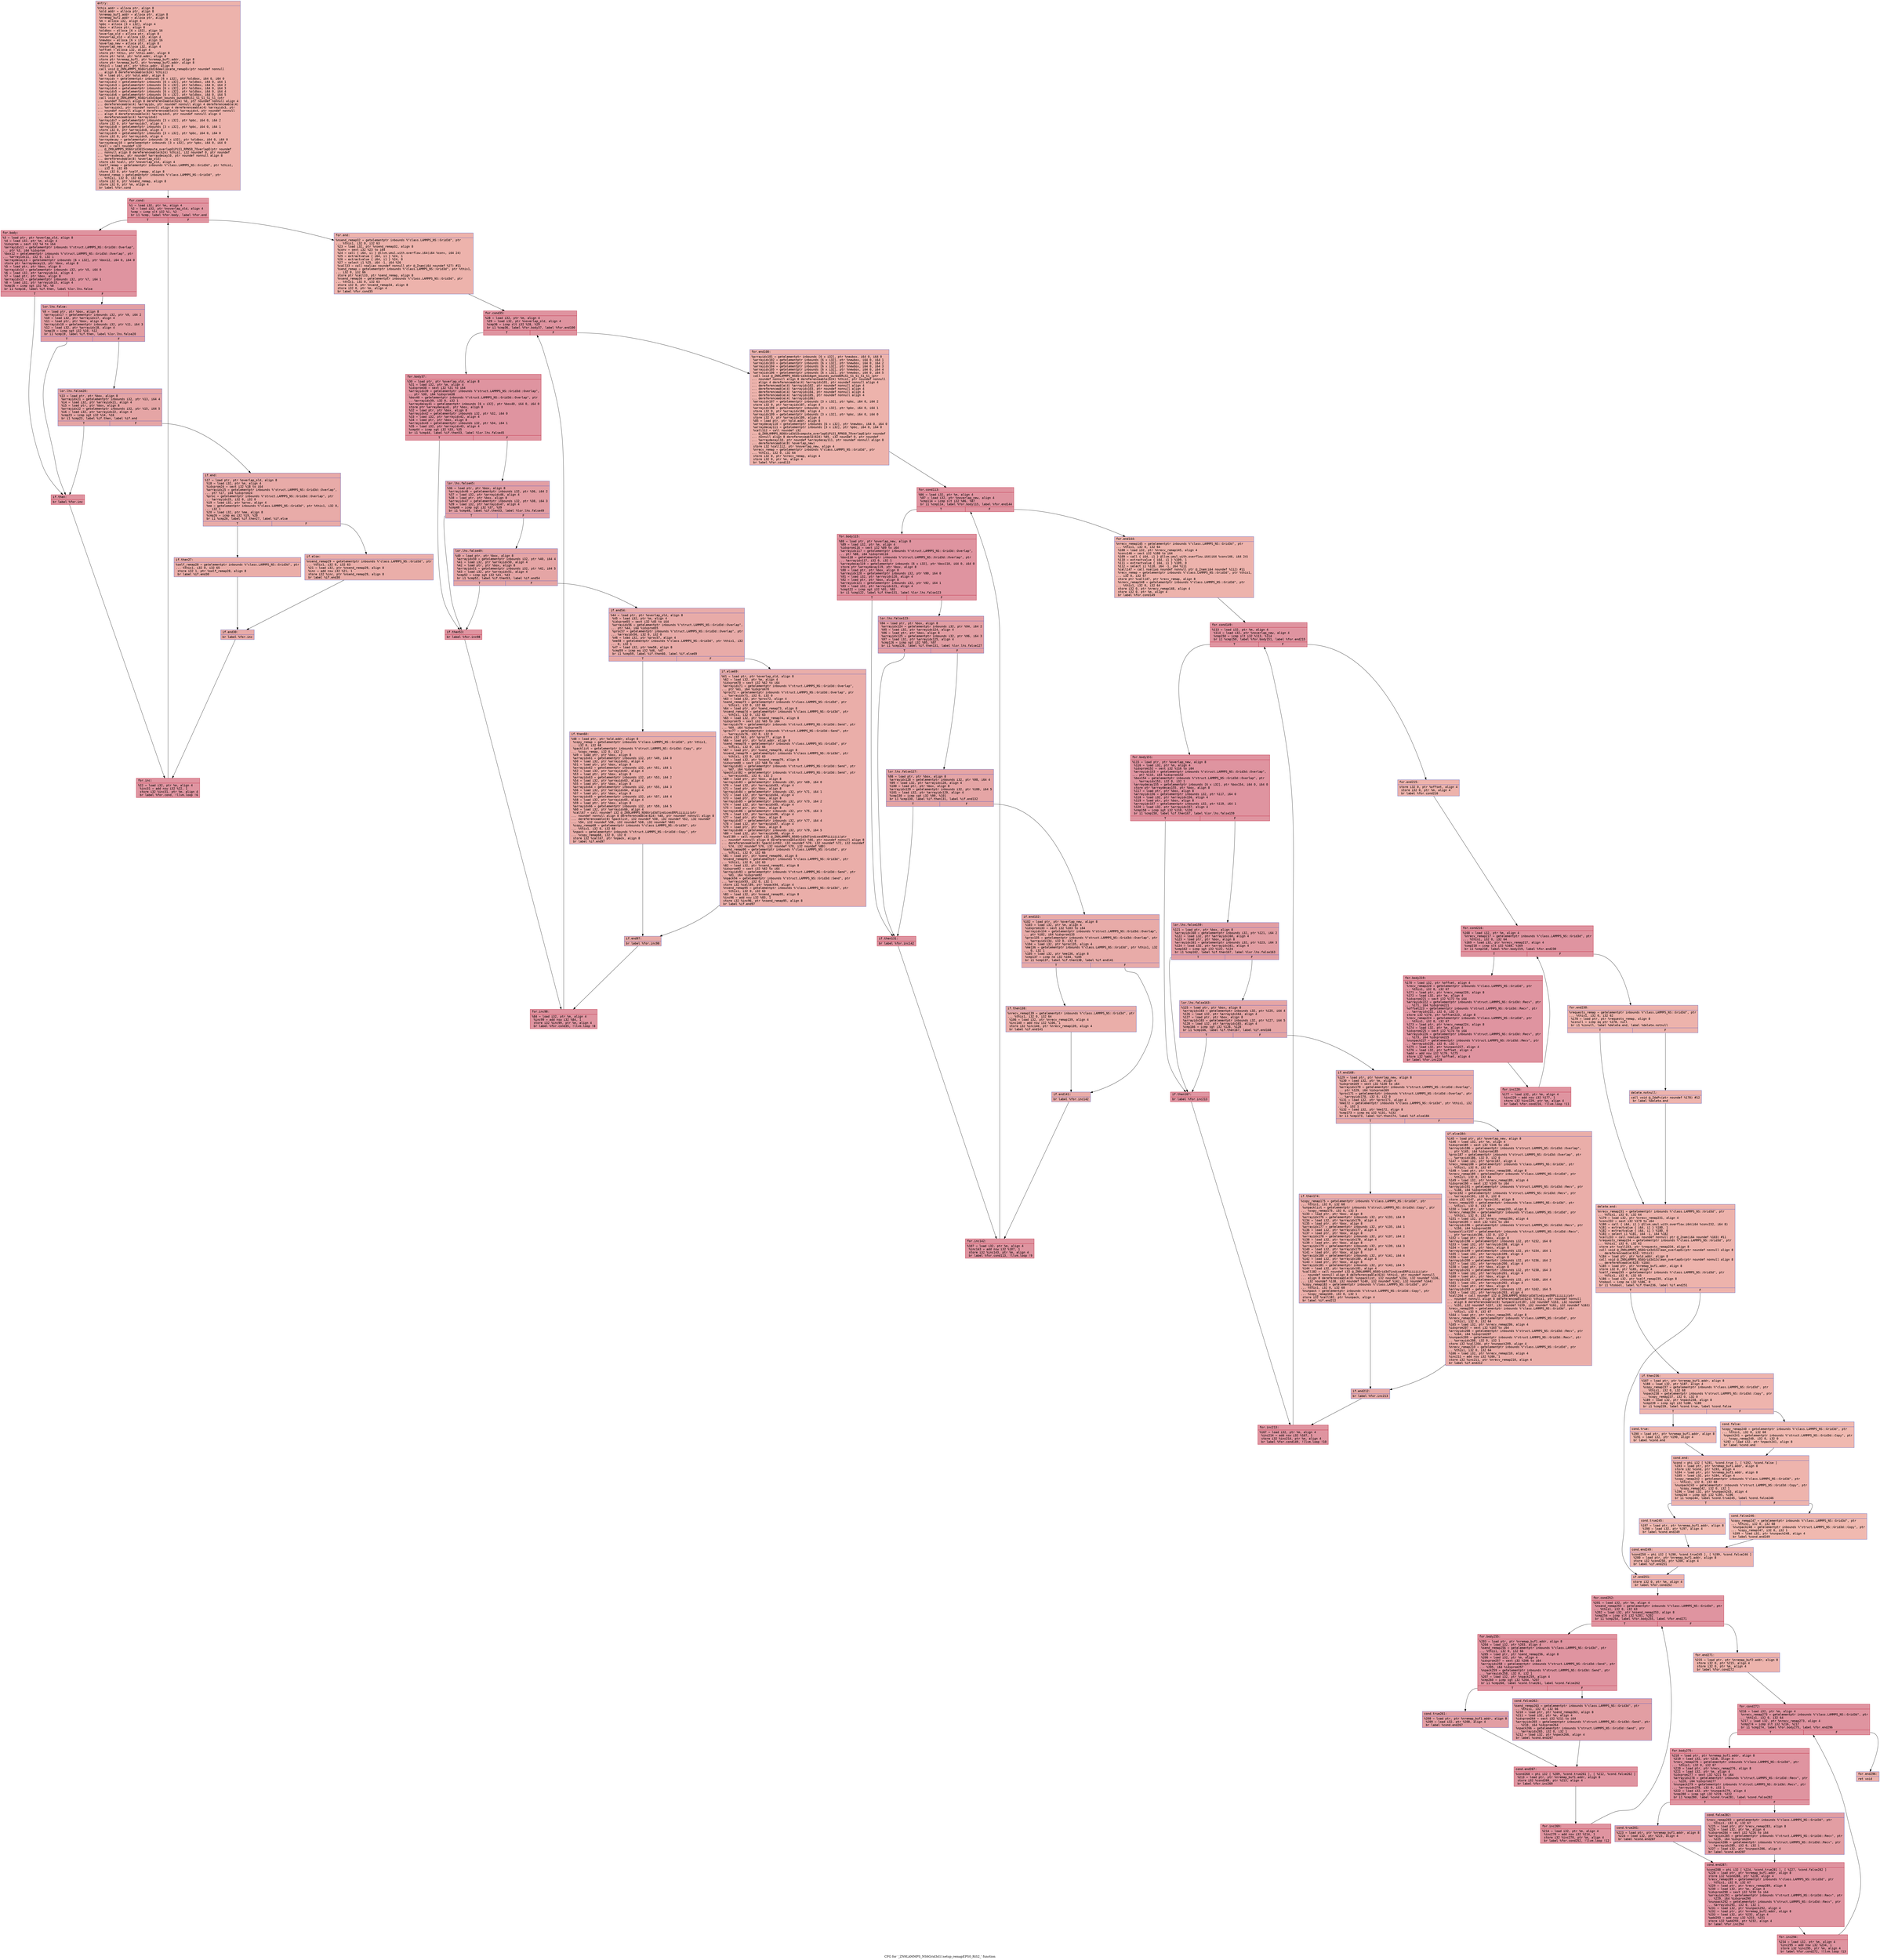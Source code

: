 digraph "CFG for '_ZN9LAMMPS_NS6Grid3d11setup_remapEPS0_RiS2_' function" {
	label="CFG for '_ZN9LAMMPS_NS6Grid3d11setup_remapEPS0_RiS2_' function";

	Node0x55fcd61113d0 [shape=record,color="#3d50c3ff", style=filled, fillcolor="#d6524470" fontname="Courier",label="{entry:\l|  %this.addr = alloca ptr, align 8\l  %old.addr = alloca ptr, align 8\l  %nremap_buf1.addr = alloca ptr, align 8\l  %nremap_buf2.addr = alloca ptr, align 8\l  %m = alloca i32, align 4\l  %pbc = alloca [3 x i32], align 4\l  %box = alloca ptr, align 8\l  %oldbox = alloca [6 x i32], align 16\l  %overlap_old = alloca ptr, align 8\l  %noverlap_old = alloca i32, align 4\l  %newbox = alloca [6 x i32], align 16\l  %overlap_new = alloca ptr, align 8\l  %noverlap_new = alloca i32, align 4\l  %offset = alloca i32, align 4\l  store ptr %this, ptr %this.addr, align 8\l  store ptr %old, ptr %old.addr, align 8\l  store ptr %nremap_buf1, ptr %nremap_buf1.addr, align 8\l  store ptr %nremap_buf2, ptr %nremap_buf2.addr, align 8\l  %this1 = load ptr, ptr %this.addr, align 8\l  call void @_ZN9LAMMPS_NS6Grid3d16deallocate_remapEv(ptr noundef nonnull\l... align 8 dereferenceable(624) %this1)\l  %0 = load ptr, ptr %old.addr, align 8\l  %arrayidx = getelementptr inbounds [6 x i32], ptr %oldbox, i64 0, i64 0\l  %arrayidx2 = getelementptr inbounds [6 x i32], ptr %oldbox, i64 0, i64 1\l  %arrayidx3 = getelementptr inbounds [6 x i32], ptr %oldbox, i64 0, i64 2\l  %arrayidx4 = getelementptr inbounds [6 x i32], ptr %oldbox, i64 0, i64 3\l  %arrayidx5 = getelementptr inbounds [6 x i32], ptr %oldbox, i64 0, i64 4\l  %arrayidx6 = getelementptr inbounds [6 x i32], ptr %oldbox, i64 0, i64 5\l  call void @_ZN9LAMMPS_NS6Grid3d16get_bounds_ownedERiS1_S1_S1_S1_S1_(ptr\l... noundef nonnull align 8 dereferenceable(624) %0, ptr noundef nonnull align 4\l... dereferenceable(4) %arrayidx, ptr noundef nonnull align 4 dereferenceable(4)\l... %arrayidx2, ptr noundef nonnull align 4 dereferenceable(4) %arrayidx3, ptr\l... noundef nonnull align 4 dereferenceable(4) %arrayidx4, ptr noundef nonnull\l... align 4 dereferenceable(4) %arrayidx5, ptr noundef nonnull align 4\l... dereferenceable(4) %arrayidx6)\l  %arrayidx7 = getelementptr inbounds [3 x i32], ptr %pbc, i64 0, i64 2\l  store i32 0, ptr %arrayidx7, align 4\l  %arrayidx8 = getelementptr inbounds [3 x i32], ptr %pbc, i64 0, i64 1\l  store i32 0, ptr %arrayidx8, align 4\l  %arrayidx9 = getelementptr inbounds [3 x i32], ptr %pbc, i64 0, i64 0\l  store i32 0, ptr %arrayidx9, align 4\l  %arraydecay = getelementptr inbounds [6 x i32], ptr %oldbox, i64 0, i64 0\l  %arraydecay10 = getelementptr inbounds [3 x i32], ptr %pbc, i64 0, i64 0\l  %call = call noundef i32\l... @_ZN9LAMMPS_NS6Grid3d15compute_overlapEiPiS1_RPNS0_7OverlapE(ptr noundef\l... nonnull align 8 dereferenceable(624) %this1, i32 noundef 0, ptr noundef\l... %arraydecay, ptr noundef %arraydecay10, ptr noundef nonnull align 8\l... dereferenceable(8) %overlap_old)\l  store i32 %call, ptr %noverlap_old, align 4\l  %self_remap = getelementptr inbounds %\"class.LAMMPS_NS::Grid3d\", ptr %this1,\l... i32 0, i32 65\l  store i32 0, ptr %self_remap, align 8\l  %nsend_remap = getelementptr inbounds %\"class.LAMMPS_NS::Grid3d\", ptr\l... %this1, i32 0, i32 63\l  store i32 0, ptr %nsend_remap, align 8\l  store i32 0, ptr %m, align 4\l  br label %for.cond\l}"];
	Node0x55fcd61113d0 -> Node0x55fcd6116800[tooltip="entry -> for.cond\nProbability 100.00%" ];
	Node0x55fcd6116800 [shape=record,color="#b70d28ff", style=filled, fillcolor="#b70d2870" fontname="Courier",label="{for.cond:\l|  %1 = load i32, ptr %m, align 4\l  %2 = load i32, ptr %noverlap_old, align 4\l  %cmp = icmp slt i32 %1, %2\l  br i1 %cmp, label %for.body, label %for.end\l|{<s0>T|<s1>F}}"];
	Node0x55fcd6116800:s0 -> Node0x55fcd61188d0[tooltip="for.cond -> for.body\nProbability 96.88%" ];
	Node0x55fcd6116800:s1 -> Node0x55fcd6118920[tooltip="for.cond -> for.end\nProbability 3.12%" ];
	Node0x55fcd61188d0 [shape=record,color="#b70d28ff", style=filled, fillcolor="#b70d2870" fontname="Courier",label="{for.body:\l|  %3 = load ptr, ptr %overlap_old, align 8\l  %4 = load i32, ptr %m, align 4\l  %idxprom = sext i32 %4 to i64\l  %arrayidx11 = getelementptr inbounds %\"struct.LAMMPS_NS::Grid3d::Overlap\",\l... ptr %3, i64 %idxprom\l  %box12 = getelementptr inbounds %\"struct.LAMMPS_NS::Grid3d::Overlap\", ptr\l... %arrayidx11, i32 0, i32 1\l  %arraydecay13 = getelementptr inbounds [6 x i32], ptr %box12, i64 0, i64 0\l  store ptr %arraydecay13, ptr %box, align 8\l  %5 = load ptr, ptr %box, align 8\l  %arrayidx14 = getelementptr inbounds i32, ptr %5, i64 0\l  %6 = load i32, ptr %arrayidx14, align 4\l  %7 = load ptr, ptr %box, align 8\l  %arrayidx15 = getelementptr inbounds i32, ptr %7, i64 1\l  %8 = load i32, ptr %arrayidx15, align 4\l  %cmp16 = icmp sgt i32 %6, %8\l  br i1 %cmp16, label %if.then, label %lor.lhs.false\l|{<s0>T|<s1>F}}"];
	Node0x55fcd61188d0:s0 -> Node0x55fcd6119360[tooltip="for.body -> if.then\nProbability 50.00%" ];
	Node0x55fcd61188d0:s1 -> Node0x55fcd61193d0[tooltip="for.body -> lor.lhs.false\nProbability 50.00%" ];
	Node0x55fcd61193d0 [shape=record,color="#3d50c3ff", style=filled, fillcolor="#be242e70" fontname="Courier",label="{lor.lhs.false:\l|  %9 = load ptr, ptr %box, align 8\l  %arrayidx17 = getelementptr inbounds i32, ptr %9, i64 2\l  %10 = load i32, ptr %arrayidx17, align 4\l  %11 = load ptr, ptr %box, align 8\l  %arrayidx18 = getelementptr inbounds i32, ptr %11, i64 3\l  %12 = load i32, ptr %arrayidx18, align 4\l  %cmp19 = icmp sgt i32 %10, %12\l  br i1 %cmp19, label %if.then, label %lor.lhs.false20\l|{<s0>T|<s1>F}}"];
	Node0x55fcd61193d0:s0 -> Node0x55fcd6119360[tooltip="lor.lhs.false -> if.then\nProbability 50.00%" ];
	Node0x55fcd61193d0:s1 -> Node0x55fcd61176a0[tooltip="lor.lhs.false -> lor.lhs.false20\nProbability 50.00%" ];
	Node0x55fcd61176a0 [shape=record,color="#3d50c3ff", style=filled, fillcolor="#c5333470" fontname="Courier",label="{lor.lhs.false20:\l|  %13 = load ptr, ptr %box, align 8\l  %arrayidx21 = getelementptr inbounds i32, ptr %13, i64 4\l  %14 = load i32, ptr %arrayidx21, align 4\l  %15 = load ptr, ptr %box, align 8\l  %arrayidx22 = getelementptr inbounds i32, ptr %15, i64 5\l  %16 = load i32, ptr %arrayidx22, align 4\l  %cmp23 = icmp sgt i32 %14, %16\l  br i1 %cmp23, label %if.then, label %if.end\l|{<s0>T|<s1>F}}"];
	Node0x55fcd61176a0:s0 -> Node0x55fcd6119360[tooltip="lor.lhs.false20 -> if.then\nProbability 50.00%" ];
	Node0x55fcd61176a0:s1 -> Node0x55fcd611a1e0[tooltip="lor.lhs.false20 -> if.end\nProbability 50.00%" ];
	Node0x55fcd6119360 [shape=record,color="#b70d28ff", style=filled, fillcolor="#b70d2870" fontname="Courier",label="{if.then:\l|  br label %for.inc\l}"];
	Node0x55fcd6119360 -> Node0x55fcd611a300[tooltip="if.then -> for.inc\nProbability 100.00%" ];
	Node0x55fcd611a1e0 [shape=record,color="#3d50c3ff", style=filled, fillcolor="#cc403a70" fontname="Courier",label="{if.end:\l|  %17 = load ptr, ptr %overlap_old, align 8\l  %18 = load i32, ptr %m, align 4\l  %idxprom24 = sext i32 %18 to i64\l  %arrayidx25 = getelementptr inbounds %\"struct.LAMMPS_NS::Grid3d::Overlap\",\l... ptr %17, i64 %idxprom24\l  %proc = getelementptr inbounds %\"struct.LAMMPS_NS::Grid3d::Overlap\", ptr\l... %arrayidx25, i32 0, i32 0\l  %19 = load i32, ptr %proc, align 4\l  %me = getelementptr inbounds %\"class.LAMMPS_NS::Grid3d\", ptr %this1, i32 0,\l... i32 1\l  %20 = load i32, ptr %me, align 8\l  %cmp26 = icmp eq i32 %19, %20\l  br i1 %cmp26, label %if.then27, label %if.else\l|{<s0>T|<s1>F}}"];
	Node0x55fcd611a1e0:s0 -> Node0x55fcd611a9c0[tooltip="if.end -> if.then27\nProbability 50.00%" ];
	Node0x55fcd611a1e0:s1 -> Node0x55fcd611aa40[tooltip="if.end -> if.else\nProbability 50.00%" ];
	Node0x55fcd611a9c0 [shape=record,color="#3d50c3ff", style=filled, fillcolor="#d0473d70" fontname="Courier",label="{if.then27:\l|  %self_remap28 = getelementptr inbounds %\"class.LAMMPS_NS::Grid3d\", ptr\l... %this1, i32 0, i32 65\l  store i32 1, ptr %self_remap28, align 8\l  br label %if.end30\l}"];
	Node0x55fcd611a9c0 -> Node0x55fcd611acf0[tooltip="if.then27 -> if.end30\nProbability 100.00%" ];
	Node0x55fcd611aa40 [shape=record,color="#3d50c3ff", style=filled, fillcolor="#d0473d70" fontname="Courier",label="{if.else:\l|  %nsend_remap29 = getelementptr inbounds %\"class.LAMMPS_NS::Grid3d\", ptr\l... %this1, i32 0, i32 63\l  %21 = load i32, ptr %nsend_remap29, align 8\l  %inc = add nsw i32 %21, 1\l  store i32 %inc, ptr %nsend_remap29, align 8\l  br label %if.end30\l}"];
	Node0x55fcd611aa40 -> Node0x55fcd611acf0[tooltip="if.else -> if.end30\nProbability 100.00%" ];
	Node0x55fcd611acf0 [shape=record,color="#3d50c3ff", style=filled, fillcolor="#cc403a70" fontname="Courier",label="{if.end30:\l|  br label %for.inc\l}"];
	Node0x55fcd611acf0 -> Node0x55fcd611a300[tooltip="if.end30 -> for.inc\nProbability 100.00%" ];
	Node0x55fcd611a300 [shape=record,color="#b70d28ff", style=filled, fillcolor="#b70d2870" fontname="Courier",label="{for.inc:\l|  %22 = load i32, ptr %m, align 4\l  %inc31 = add nsw i32 %22, 1\l  store i32 %inc31, ptr %m, align 4\l  br label %for.cond, !llvm.loop !6\l}"];
	Node0x55fcd611a300 -> Node0x55fcd6116800[tooltip="for.inc -> for.cond\nProbability 100.00%" ];
	Node0x55fcd6118920 [shape=record,color="#3d50c3ff", style=filled, fillcolor="#d6524470" fontname="Courier",label="{for.end:\l|  %nsend_remap32 = getelementptr inbounds %\"class.LAMMPS_NS::Grid3d\", ptr\l... %this1, i32 0, i32 63\l  %23 = load i32, ptr %nsend_remap32, align 8\l  %conv = sext i32 %23 to i64\l  %24 = call \{ i64, i1 \} @llvm.umul.with.overflow.i64(i64 %conv, i64 24)\l  %25 = extractvalue \{ i64, i1 \} %24, 1\l  %26 = extractvalue \{ i64, i1 \} %24, 0\l  %27 = select i1 %25, i64 -1, i64 %26\l  %call33 = call noalias noundef nonnull ptr @_Znam(i64 noundef %27) #11\l  %send_remap = getelementptr inbounds %\"class.LAMMPS_NS::Grid3d\", ptr %this1,\l... i32 0, i32 66\l  store ptr %call33, ptr %send_remap, align 8\l  %nsend_remap34 = getelementptr inbounds %\"class.LAMMPS_NS::Grid3d\", ptr\l... %this1, i32 0, i32 63\l  store i32 0, ptr %nsend_remap34, align 8\l  store i32 0, ptr %m, align 4\l  br label %for.cond35\l}"];
	Node0x55fcd6118920 -> Node0x55fcd611be20[tooltip="for.end -> for.cond35\nProbability 100.00%" ];
	Node0x55fcd611be20 [shape=record,color="#b70d28ff", style=filled, fillcolor="#b70d2870" fontname="Courier",label="{for.cond35:\l|  %28 = load i32, ptr %m, align 4\l  %29 = load i32, ptr %noverlap_old, align 4\l  %cmp36 = icmp slt i32 %28, %29\l  br i1 %cmp36, label %for.body37, label %for.end100\l|{<s0>T|<s1>F}}"];
	Node0x55fcd611be20:s0 -> Node0x55fcd611c0c0[tooltip="for.cond35 -> for.body37\nProbability 96.88%" ];
	Node0x55fcd611be20:s1 -> Node0x55fcd611c140[tooltip="for.cond35 -> for.end100\nProbability 3.12%" ];
	Node0x55fcd611c0c0 [shape=record,color="#b70d28ff", style=filled, fillcolor="#b70d2870" fontname="Courier",label="{for.body37:\l|  %30 = load ptr, ptr %overlap_old, align 8\l  %31 = load i32, ptr %m, align 4\l  %idxprom38 = sext i32 %31 to i64\l  %arrayidx39 = getelementptr inbounds %\"struct.LAMMPS_NS::Grid3d::Overlap\",\l... ptr %30, i64 %idxprom38\l  %box40 = getelementptr inbounds %\"struct.LAMMPS_NS::Grid3d::Overlap\", ptr\l... %arrayidx39, i32 0, i32 1\l  %arraydecay41 = getelementptr inbounds [6 x i32], ptr %box40, i64 0, i64 0\l  store ptr %arraydecay41, ptr %box, align 8\l  %32 = load ptr, ptr %box, align 8\l  %arrayidx42 = getelementptr inbounds i32, ptr %32, i64 0\l  %33 = load i32, ptr %arrayidx42, align 4\l  %34 = load ptr, ptr %box, align 8\l  %arrayidx43 = getelementptr inbounds i32, ptr %34, i64 1\l  %35 = load i32, ptr %arrayidx43, align 4\l  %cmp44 = icmp sgt i32 %33, %35\l  br i1 %cmp44, label %if.then53, label %lor.lhs.false45\l|{<s0>T|<s1>F}}"];
	Node0x55fcd611c0c0:s0 -> Node0x55fcd611cba0[tooltip="for.body37 -> if.then53\nProbability 50.00%" ];
	Node0x55fcd611c0c0:s1 -> Node0x55fcd611cc20[tooltip="for.body37 -> lor.lhs.false45\nProbability 50.00%" ];
	Node0x55fcd611cc20 [shape=record,color="#3d50c3ff", style=filled, fillcolor="#be242e70" fontname="Courier",label="{lor.lhs.false45:\l|  %36 = load ptr, ptr %box, align 8\l  %arrayidx46 = getelementptr inbounds i32, ptr %36, i64 2\l  %37 = load i32, ptr %arrayidx46, align 4\l  %38 = load ptr, ptr %box, align 8\l  %arrayidx47 = getelementptr inbounds i32, ptr %38, i64 3\l  %39 = load i32, ptr %arrayidx47, align 4\l  %cmp48 = icmp sgt i32 %37, %39\l  br i1 %cmp48, label %if.then53, label %lor.lhs.false49\l|{<s0>T|<s1>F}}"];
	Node0x55fcd611cc20:s0 -> Node0x55fcd611cba0[tooltip="lor.lhs.false45 -> if.then53\nProbability 50.00%" ];
	Node0x55fcd611cc20:s1 -> Node0x55fcd611d1a0[tooltip="lor.lhs.false45 -> lor.lhs.false49\nProbability 50.00%" ];
	Node0x55fcd611d1a0 [shape=record,color="#3d50c3ff", style=filled, fillcolor="#c5333470" fontname="Courier",label="{lor.lhs.false49:\l|  %40 = load ptr, ptr %box, align 8\l  %arrayidx50 = getelementptr inbounds i32, ptr %40, i64 4\l  %41 = load i32, ptr %arrayidx50, align 4\l  %42 = load ptr, ptr %box, align 8\l  %arrayidx51 = getelementptr inbounds i32, ptr %42, i64 5\l  %43 = load i32, ptr %arrayidx51, align 4\l  %cmp52 = icmp sgt i32 %41, %43\l  br i1 %cmp52, label %if.then53, label %if.end54\l|{<s0>T|<s1>F}}"];
	Node0x55fcd611d1a0:s0 -> Node0x55fcd611cba0[tooltip="lor.lhs.false49 -> if.then53\nProbability 50.00%" ];
	Node0x55fcd611d1a0:s1 -> Node0x55fcd611d720[tooltip="lor.lhs.false49 -> if.end54\nProbability 50.00%" ];
	Node0x55fcd611cba0 [shape=record,color="#b70d28ff", style=filled, fillcolor="#b70d2870" fontname="Courier",label="{if.then53:\l|  br label %for.inc98\l}"];
	Node0x55fcd611cba0 -> Node0x55fcd611d850[tooltip="if.then53 -> for.inc98\nProbability 100.00%" ];
	Node0x55fcd611d720 [shape=record,color="#3d50c3ff", style=filled, fillcolor="#cc403a70" fontname="Courier",label="{if.end54:\l|  %44 = load ptr, ptr %overlap_old, align 8\l  %45 = load i32, ptr %m, align 4\l  %idxprom55 = sext i32 %45 to i64\l  %arrayidx56 = getelementptr inbounds %\"struct.LAMMPS_NS::Grid3d::Overlap\",\l... ptr %44, i64 %idxprom55\l  %proc57 = getelementptr inbounds %\"struct.LAMMPS_NS::Grid3d::Overlap\", ptr\l... %arrayidx56, i32 0, i32 0\l  %46 = load i32, ptr %proc57, align 4\l  %me58 = getelementptr inbounds %\"class.LAMMPS_NS::Grid3d\", ptr %this1, i32\l... 0, i32 1\l  %47 = load i32, ptr %me58, align 8\l  %cmp59 = icmp eq i32 %46, %47\l  br i1 %cmp59, label %if.then60, label %if.else69\l|{<s0>T|<s1>F}}"];
	Node0x55fcd611d720:s0 -> Node0x55fcd6119b90[tooltip="if.end54 -> if.then60\nProbability 50.00%" ];
	Node0x55fcd611d720:s1 -> Node0x55fcd6119c10[tooltip="if.end54 -> if.else69\nProbability 50.00%" ];
	Node0x55fcd6119b90 [shape=record,color="#3d50c3ff", style=filled, fillcolor="#d0473d70" fontname="Courier",label="{if.then60:\l|  %48 = load ptr, ptr %old.addr, align 8\l  %copy_remap = getelementptr inbounds %\"class.LAMMPS_NS::Grid3d\", ptr %this1,\l... i32 0, i32 68\l  %packlist = getelementptr inbounds %\"struct.LAMMPS_NS::Grid3d::Copy\", ptr\l... %copy_remap, i32 0, i32 2\l  %49 = load ptr, ptr %box, align 8\l  %arrayidx61 = getelementptr inbounds i32, ptr %49, i64 0\l  %50 = load i32, ptr %arrayidx61, align 4\l  %51 = load ptr, ptr %box, align 8\l  %arrayidx62 = getelementptr inbounds i32, ptr %51, i64 1\l  %52 = load i32, ptr %arrayidx62, align 4\l  %53 = load ptr, ptr %box, align 8\l  %arrayidx63 = getelementptr inbounds i32, ptr %53, i64 2\l  %54 = load i32, ptr %arrayidx63, align 4\l  %55 = load ptr, ptr %box, align 8\l  %arrayidx64 = getelementptr inbounds i32, ptr %55, i64 3\l  %56 = load i32, ptr %arrayidx64, align 4\l  %57 = load ptr, ptr %box, align 8\l  %arrayidx65 = getelementptr inbounds i32, ptr %57, i64 4\l  %58 = load i32, ptr %arrayidx65, align 4\l  %59 = load ptr, ptr %box, align 8\l  %arrayidx66 = getelementptr inbounds i32, ptr %59, i64 5\l  %60 = load i32, ptr %arrayidx66, align 4\l  %call67 = call noundef i32 @_ZN9LAMMPS_NS6Grid3d7indicesERPiiiiiii(ptr\l... noundef nonnull align 8 dereferenceable(624) %48, ptr noundef nonnull align 8\l... dereferenceable(8) %packlist, i32 noundef %50, i32 noundef %52, i32 noundef\l... %54, i32 noundef %56, i32 noundef %58, i32 noundef %60)\l  %copy_remap68 = getelementptr inbounds %\"class.LAMMPS_NS::Grid3d\", ptr\l... %this1, i32 0, i32 68\l  %npack = getelementptr inbounds %\"struct.LAMMPS_NS::Grid3d::Copy\", ptr\l... %copy_remap68, i32 0, i32 0\l  store i32 %call67, ptr %npack, align 8\l  br label %if.end97\l}"];
	Node0x55fcd6119b90 -> Node0x55fcd6120140[tooltip="if.then60 -> if.end97\nProbability 100.00%" ];
	Node0x55fcd6119c10 [shape=record,color="#3d50c3ff", style=filled, fillcolor="#d0473d70" fontname="Courier",label="{if.else69:\l|  %61 = load ptr, ptr %overlap_old, align 8\l  %62 = load i32, ptr %m, align 4\l  %idxprom70 = sext i32 %62 to i64\l  %arrayidx71 = getelementptr inbounds %\"struct.LAMMPS_NS::Grid3d::Overlap\",\l... ptr %61, i64 %idxprom70\l  %proc72 = getelementptr inbounds %\"struct.LAMMPS_NS::Grid3d::Overlap\", ptr\l... %arrayidx71, i32 0, i32 0\l  %63 = load i32, ptr %proc72, align 4\l  %send_remap73 = getelementptr inbounds %\"class.LAMMPS_NS::Grid3d\", ptr\l... %this1, i32 0, i32 66\l  %64 = load ptr, ptr %send_remap73, align 8\l  %nsend_remap74 = getelementptr inbounds %\"class.LAMMPS_NS::Grid3d\", ptr\l... %this1, i32 0, i32 63\l  %65 = load i32, ptr %nsend_remap74, align 8\l  %idxprom75 = sext i32 %65 to i64\l  %arrayidx76 = getelementptr inbounds %\"struct.LAMMPS_NS::Grid3d::Send\", ptr\l... %64, i64 %idxprom75\l  %proc77 = getelementptr inbounds %\"struct.LAMMPS_NS::Grid3d::Send\", ptr\l... %arrayidx76, i32 0, i32 0\l  store i32 %63, ptr %proc77, align 8\l  %66 = load ptr, ptr %old.addr, align 8\l  %send_remap78 = getelementptr inbounds %\"class.LAMMPS_NS::Grid3d\", ptr\l... %this1, i32 0, i32 66\l  %67 = load ptr, ptr %send_remap78, align 8\l  %nsend_remap79 = getelementptr inbounds %\"class.LAMMPS_NS::Grid3d\", ptr\l... %this1, i32 0, i32 63\l  %68 = load i32, ptr %nsend_remap79, align 8\l  %idxprom80 = sext i32 %68 to i64\l  %arrayidx81 = getelementptr inbounds %\"struct.LAMMPS_NS::Grid3d::Send\", ptr\l... %67, i64 %idxprom80\l  %packlist82 = getelementptr inbounds %\"struct.LAMMPS_NS::Grid3d::Send\", ptr\l... %arrayidx81, i32 0, i32 2\l  %69 = load ptr, ptr %box, align 8\l  %arrayidx83 = getelementptr inbounds i32, ptr %69, i64 0\l  %70 = load i32, ptr %arrayidx83, align 4\l  %71 = load ptr, ptr %box, align 8\l  %arrayidx84 = getelementptr inbounds i32, ptr %71, i64 1\l  %72 = load i32, ptr %arrayidx84, align 4\l  %73 = load ptr, ptr %box, align 8\l  %arrayidx85 = getelementptr inbounds i32, ptr %73, i64 2\l  %74 = load i32, ptr %arrayidx85, align 4\l  %75 = load ptr, ptr %box, align 8\l  %arrayidx86 = getelementptr inbounds i32, ptr %75, i64 3\l  %76 = load i32, ptr %arrayidx86, align 4\l  %77 = load ptr, ptr %box, align 8\l  %arrayidx87 = getelementptr inbounds i32, ptr %77, i64 4\l  %78 = load i32, ptr %arrayidx87, align 4\l  %79 = load ptr, ptr %box, align 8\l  %arrayidx88 = getelementptr inbounds i32, ptr %79, i64 5\l  %80 = load i32, ptr %arrayidx88, align 4\l  %call89 = call noundef i32 @_ZN9LAMMPS_NS6Grid3d7indicesERPiiiiiii(ptr\l... noundef nonnull align 8 dereferenceable(624) %66, ptr noundef nonnull align 8\l... dereferenceable(8) %packlist82, i32 noundef %70, i32 noundef %72, i32 noundef\l... %74, i32 noundef %76, i32 noundef %78, i32 noundef %80)\l  %send_remap90 = getelementptr inbounds %\"class.LAMMPS_NS::Grid3d\", ptr\l... %this1, i32 0, i32 66\l  %81 = load ptr, ptr %send_remap90, align 8\l  %nsend_remap91 = getelementptr inbounds %\"class.LAMMPS_NS::Grid3d\", ptr\l... %this1, i32 0, i32 63\l  %82 = load i32, ptr %nsend_remap91, align 8\l  %idxprom92 = sext i32 %82 to i64\l  %arrayidx93 = getelementptr inbounds %\"struct.LAMMPS_NS::Grid3d::Send\", ptr\l... %81, i64 %idxprom92\l  %npack94 = getelementptr inbounds %\"struct.LAMMPS_NS::Grid3d::Send\", ptr\l... %arrayidx93, i32 0, i32 1\l  store i32 %call89, ptr %npack94, align 4\l  %nsend_remap95 = getelementptr inbounds %\"class.LAMMPS_NS::Grid3d\", ptr\l... %this1, i32 0, i32 63\l  %83 = load i32, ptr %nsend_remap95, align 8\l  %inc96 = add nsw i32 %83, 1\l  store i32 %inc96, ptr %nsend_remap95, align 8\l  br label %if.end97\l}"];
	Node0x55fcd6119c10 -> Node0x55fcd6120140[tooltip="if.else69 -> if.end97\nProbability 100.00%" ];
	Node0x55fcd6120140 [shape=record,color="#3d50c3ff", style=filled, fillcolor="#cc403a70" fontname="Courier",label="{if.end97:\l|  br label %for.inc98\l}"];
	Node0x55fcd6120140 -> Node0x55fcd611d850[tooltip="if.end97 -> for.inc98\nProbability 100.00%" ];
	Node0x55fcd611d850 [shape=record,color="#b70d28ff", style=filled, fillcolor="#b70d2870" fontname="Courier",label="{for.inc98:\l|  %84 = load i32, ptr %m, align 4\l  %inc99 = add nsw i32 %84, 1\l  store i32 %inc99, ptr %m, align 4\l  br label %for.cond35, !llvm.loop !8\l}"];
	Node0x55fcd611d850 -> Node0x55fcd611be20[tooltip="for.inc98 -> for.cond35\nProbability 100.00%" ];
	Node0x55fcd611c140 [shape=record,color="#3d50c3ff", style=filled, fillcolor="#d6524470" fontname="Courier",label="{for.end100:\l|  %arrayidx101 = getelementptr inbounds [6 x i32], ptr %newbox, i64 0, i64 0\l  %arrayidx102 = getelementptr inbounds [6 x i32], ptr %newbox, i64 0, i64 1\l  %arrayidx103 = getelementptr inbounds [6 x i32], ptr %newbox, i64 0, i64 2\l  %arrayidx104 = getelementptr inbounds [6 x i32], ptr %newbox, i64 0, i64 3\l  %arrayidx105 = getelementptr inbounds [6 x i32], ptr %newbox, i64 0, i64 4\l  %arrayidx106 = getelementptr inbounds [6 x i32], ptr %newbox, i64 0, i64 5\l  call void @_ZN9LAMMPS_NS6Grid3d16get_bounds_ownedERiS1_S1_S1_S1_S1_(ptr\l... noundef nonnull align 8 dereferenceable(624) %this1, ptr noundef nonnull\l... align 4 dereferenceable(4) %arrayidx101, ptr noundef nonnull align 4\l... dereferenceable(4) %arrayidx102, ptr noundef nonnull align 4\l... dereferenceable(4) %arrayidx103, ptr noundef nonnull align 4\l... dereferenceable(4) %arrayidx104, ptr noundef nonnull align 4\l... dereferenceable(4) %arrayidx105, ptr noundef nonnull align 4\l... dereferenceable(4) %arrayidx106)\l  %arrayidx107 = getelementptr inbounds [3 x i32], ptr %pbc, i64 0, i64 2\l  store i32 0, ptr %arrayidx107, align 4\l  %arrayidx108 = getelementptr inbounds [3 x i32], ptr %pbc, i64 0, i64 1\l  store i32 0, ptr %arrayidx108, align 4\l  %arrayidx109 = getelementptr inbounds [3 x i32], ptr %pbc, i64 0, i64 0\l  store i32 0, ptr %arrayidx109, align 4\l  %85 = load ptr, ptr %old.addr, align 8\l  %arraydecay110 = getelementptr inbounds [6 x i32], ptr %newbox, i64 0, i64 0\l  %arraydecay111 = getelementptr inbounds [3 x i32], ptr %pbc, i64 0, i64 0\l  %call112 = call noundef i32\l... @_ZN9LAMMPS_NS6Grid3d15compute_overlapEiPiS1_RPNS0_7OverlapE(ptr noundef\l... nonnull align 8 dereferenceable(624) %85, i32 noundef 0, ptr noundef\l... %arraydecay110, ptr noundef %arraydecay111, ptr noundef nonnull align 8\l... dereferenceable(8) %overlap_new)\l  store i32 %call112, ptr %noverlap_new, align 4\l  %nrecv_remap = getelementptr inbounds %\"class.LAMMPS_NS::Grid3d\", ptr\l... %this1, i32 0, i32 64\l  store i32 0, ptr %nrecv_remap, align 4\l  store i32 0, ptr %m, align 4\l  br label %for.cond113\l}"];
	Node0x55fcd611c140 -> Node0x55fcd6123040[tooltip="for.end100 -> for.cond113\nProbability 100.00%" ];
	Node0x55fcd6123040 [shape=record,color="#b70d28ff", style=filled, fillcolor="#b70d2870" fontname="Courier",label="{for.cond113:\l|  %86 = load i32, ptr %m, align 4\l  %87 = load i32, ptr %noverlap_new, align 4\l  %cmp114 = icmp slt i32 %86, %87\l  br i1 %cmp114, label %for.body115, label %for.end144\l|{<s0>T|<s1>F}}"];
	Node0x55fcd6123040:s0 -> Node0x55fcd6124000[tooltip="for.cond113 -> for.body115\nProbability 96.88%" ];
	Node0x55fcd6123040:s1 -> Node0x55fcd6124080[tooltip="for.cond113 -> for.end144\nProbability 3.12%" ];
	Node0x55fcd6124000 [shape=record,color="#b70d28ff", style=filled, fillcolor="#b70d2870" fontname="Courier",label="{for.body115:\l|  %88 = load ptr, ptr %overlap_new, align 8\l  %89 = load i32, ptr %m, align 4\l  %idxprom116 = sext i32 %89 to i64\l  %arrayidx117 = getelementptr inbounds %\"struct.LAMMPS_NS::Grid3d::Overlap\",\l... ptr %88, i64 %idxprom116\l  %box118 = getelementptr inbounds %\"struct.LAMMPS_NS::Grid3d::Overlap\", ptr\l... %arrayidx117, i32 0, i32 1\l  %arraydecay119 = getelementptr inbounds [6 x i32], ptr %box118, i64 0, i64 0\l  store ptr %arraydecay119, ptr %box, align 8\l  %90 = load ptr, ptr %box, align 8\l  %arrayidx120 = getelementptr inbounds i32, ptr %90, i64 0\l  %91 = load i32, ptr %arrayidx120, align 4\l  %92 = load ptr, ptr %box, align 8\l  %arrayidx121 = getelementptr inbounds i32, ptr %92, i64 1\l  %93 = load i32, ptr %arrayidx121, align 4\l  %cmp122 = icmp sgt i32 %91, %93\l  br i1 %cmp122, label %if.then131, label %lor.lhs.false123\l|{<s0>T|<s1>F}}"];
	Node0x55fcd6124000:s0 -> Node0x55fcd6124ae0[tooltip="for.body115 -> if.then131\nProbability 50.00%" ];
	Node0x55fcd6124000:s1 -> Node0x55fcd6124b90[tooltip="for.body115 -> lor.lhs.false123\nProbability 50.00%" ];
	Node0x55fcd6124b90 [shape=record,color="#3d50c3ff", style=filled, fillcolor="#be242e70" fontname="Courier",label="{lor.lhs.false123:\l|  %94 = load ptr, ptr %box, align 8\l  %arrayidx124 = getelementptr inbounds i32, ptr %94, i64 2\l  %95 = load i32, ptr %arrayidx124, align 4\l  %96 = load ptr, ptr %box, align 8\l  %arrayidx125 = getelementptr inbounds i32, ptr %96, i64 3\l  %97 = load i32, ptr %arrayidx125, align 4\l  %cmp126 = icmp sgt i32 %95, %97\l  br i1 %cmp126, label %if.then131, label %lor.lhs.false127\l|{<s0>T|<s1>F}}"];
	Node0x55fcd6124b90:s0 -> Node0x55fcd6124ae0[tooltip="lor.lhs.false123 -> if.then131\nProbability 50.00%" ];
	Node0x55fcd6124b90:s1 -> Node0x55fcd611ea60[tooltip="lor.lhs.false123 -> lor.lhs.false127\nProbability 50.00%" ];
	Node0x55fcd611ea60 [shape=record,color="#3d50c3ff", style=filled, fillcolor="#c5333470" fontname="Courier",label="{lor.lhs.false127:\l|  %98 = load ptr, ptr %box, align 8\l  %arrayidx128 = getelementptr inbounds i32, ptr %98, i64 4\l  %99 = load i32, ptr %arrayidx128, align 4\l  %100 = load ptr, ptr %box, align 8\l  %arrayidx129 = getelementptr inbounds i32, ptr %100, i64 5\l  %101 = load i32, ptr %arrayidx129, align 4\l  %cmp130 = icmp sgt i32 %99, %101\l  br i1 %cmp130, label %if.then131, label %if.end132\l|{<s0>T|<s1>F}}"];
	Node0x55fcd611ea60:s0 -> Node0x55fcd6124ae0[tooltip="lor.lhs.false127 -> if.then131\nProbability 50.00%" ];
	Node0x55fcd611ea60:s1 -> Node0x55fcd6125ec0[tooltip="lor.lhs.false127 -> if.end132\nProbability 50.00%" ];
	Node0x55fcd6124ae0 [shape=record,color="#b70d28ff", style=filled, fillcolor="#b70d2870" fontname="Courier",label="{if.then131:\l|  br label %for.inc142\l}"];
	Node0x55fcd6124ae0 -> Node0x55fcd6125fc0[tooltip="if.then131 -> for.inc142\nProbability 100.00%" ];
	Node0x55fcd6125ec0 [shape=record,color="#3d50c3ff", style=filled, fillcolor="#cc403a70" fontname="Courier",label="{if.end132:\l|  %102 = load ptr, ptr %overlap_new, align 8\l  %103 = load i32, ptr %m, align 4\l  %idxprom133 = sext i32 %103 to i64\l  %arrayidx134 = getelementptr inbounds %\"struct.LAMMPS_NS::Grid3d::Overlap\",\l... ptr %102, i64 %idxprom133\l  %proc135 = getelementptr inbounds %\"struct.LAMMPS_NS::Grid3d::Overlap\", ptr\l... %arrayidx134, i32 0, i32 0\l  %104 = load i32, ptr %proc135, align 4\l  %me136 = getelementptr inbounds %\"class.LAMMPS_NS::Grid3d\", ptr %this1, i32\l... 0, i32 1\l  %105 = load i32, ptr %me136, align 8\l  %cmp137 = icmp ne i32 %104, %105\l  br i1 %cmp137, label %if.then138, label %if.end141\l|{<s0>T|<s1>F}}"];
	Node0x55fcd6125ec0:s0 -> Node0x55fcd6126660[tooltip="if.end132 -> if.then138\nProbability 50.00%" ];
	Node0x55fcd6125ec0:s1 -> Node0x55fcd61266e0[tooltip="if.end132 -> if.end141\nProbability 50.00%" ];
	Node0x55fcd6126660 [shape=record,color="#3d50c3ff", style=filled, fillcolor="#d0473d70" fontname="Courier",label="{if.then138:\l|  %nrecv_remap139 = getelementptr inbounds %\"class.LAMMPS_NS::Grid3d\", ptr\l... %this1, i32 0, i32 64\l  %106 = load i32, ptr %nrecv_remap139, align 4\l  %inc140 = add nsw i32 %106, 1\l  store i32 %inc140, ptr %nrecv_remap139, align 4\l  br label %if.end141\l}"];
	Node0x55fcd6126660 -> Node0x55fcd61266e0[tooltip="if.then138 -> if.end141\nProbability 100.00%" ];
	Node0x55fcd61266e0 [shape=record,color="#3d50c3ff", style=filled, fillcolor="#cc403a70" fontname="Courier",label="{if.end141:\l|  br label %for.inc142\l}"];
	Node0x55fcd61266e0 -> Node0x55fcd6125fc0[tooltip="if.end141 -> for.inc142\nProbability 100.00%" ];
	Node0x55fcd6125fc0 [shape=record,color="#b70d28ff", style=filled, fillcolor="#b70d2870" fontname="Courier",label="{for.inc142:\l|  %107 = load i32, ptr %m, align 4\l  %inc143 = add nsw i32 %107, 1\l  store i32 %inc143, ptr %m, align 4\l  br label %for.cond113, !llvm.loop !9\l}"];
	Node0x55fcd6125fc0 -> Node0x55fcd6123040[tooltip="for.inc142 -> for.cond113\nProbability 100.00%" ];
	Node0x55fcd6124080 [shape=record,color="#3d50c3ff", style=filled, fillcolor="#d6524470" fontname="Courier",label="{for.end144:\l|  %nrecv_remap145 = getelementptr inbounds %\"class.LAMMPS_NS::Grid3d\", ptr\l... %this1, i32 0, i32 64\l  %108 = load i32, ptr %nrecv_remap145, align 4\l  %conv146 = sext i32 %108 to i64\l  %109 = call \{ i64, i1 \} @llvm.umul.with.overflow.i64(i64 %conv146, i64 24)\l  %110 = extractvalue \{ i64, i1 \} %109, 1\l  %111 = extractvalue \{ i64, i1 \} %109, 0\l  %112 = select i1 %110, i64 -1, i64 %111\l  %call147 = call noalias noundef nonnull ptr @_Znam(i64 noundef %112) #11\l  %recv_remap = getelementptr inbounds %\"class.LAMMPS_NS::Grid3d\", ptr %this1,\l... i32 0, i32 67\l  store ptr %call147, ptr %recv_remap, align 8\l  %nrecv_remap148 = getelementptr inbounds %\"class.LAMMPS_NS::Grid3d\", ptr\l... %this1, i32 0, i32 64\l  store i32 0, ptr %nrecv_remap148, align 4\l  store i32 0, ptr %m, align 4\l  br label %for.cond149\l}"];
	Node0x55fcd6124080 -> Node0x55fcd6127910[tooltip="for.end144 -> for.cond149\nProbability 100.00%" ];
	Node0x55fcd6127910 [shape=record,color="#b70d28ff", style=filled, fillcolor="#b70d2870" fontname="Courier",label="{for.cond149:\l|  %113 = load i32, ptr %m, align 4\l  %114 = load i32, ptr %noverlap_new, align 4\l  %cmp150 = icmp slt i32 %113, %114\l  br i1 %cmp150, label %for.body151, label %for.end215\l|{<s0>T|<s1>F}}"];
	Node0x55fcd6127910:s0 -> Node0x55fcd611ddd0[tooltip="for.cond149 -> for.body151\nProbability 96.88%" ];
	Node0x55fcd6127910:s1 -> Node0x55fcd611de50[tooltip="for.cond149 -> for.end215\nProbability 3.12%" ];
	Node0x55fcd611ddd0 [shape=record,color="#b70d28ff", style=filled, fillcolor="#b70d2870" fontname="Courier",label="{for.body151:\l|  %115 = load ptr, ptr %overlap_new, align 8\l  %116 = load i32, ptr %m, align 4\l  %idxprom152 = sext i32 %116 to i64\l  %arrayidx153 = getelementptr inbounds %\"struct.LAMMPS_NS::Grid3d::Overlap\",\l... ptr %115, i64 %idxprom152\l  %box154 = getelementptr inbounds %\"struct.LAMMPS_NS::Grid3d::Overlap\", ptr\l... %arrayidx153, i32 0, i32 1\l  %arraydecay155 = getelementptr inbounds [6 x i32], ptr %box154, i64 0, i64 0\l  store ptr %arraydecay155, ptr %box, align 8\l  %117 = load ptr, ptr %box, align 8\l  %arrayidx156 = getelementptr inbounds i32, ptr %117, i64 0\l  %118 = load i32, ptr %arrayidx156, align 4\l  %119 = load ptr, ptr %box, align 8\l  %arrayidx157 = getelementptr inbounds i32, ptr %119, i64 1\l  %120 = load i32, ptr %arrayidx157, align 4\l  %cmp158 = icmp sgt i32 %118, %120\l  br i1 %cmp158, label %if.then167, label %lor.lhs.false159\l|{<s0>T|<s1>F}}"];
	Node0x55fcd611ddd0:s0 -> Node0x55fcd61292c0[tooltip="for.body151 -> if.then167\nProbability 50.00%" ];
	Node0x55fcd611ddd0:s1 -> Node0x55fcd6129340[tooltip="for.body151 -> lor.lhs.false159\nProbability 50.00%" ];
	Node0x55fcd6129340 [shape=record,color="#3d50c3ff", style=filled, fillcolor="#be242e70" fontname="Courier",label="{lor.lhs.false159:\l|  %121 = load ptr, ptr %box, align 8\l  %arrayidx160 = getelementptr inbounds i32, ptr %121, i64 2\l  %122 = load i32, ptr %arrayidx160, align 4\l  %123 = load ptr, ptr %box, align 8\l  %arrayidx161 = getelementptr inbounds i32, ptr %123, i64 3\l  %124 = load i32, ptr %arrayidx161, align 4\l  %cmp162 = icmp sgt i32 %122, %124\l  br i1 %cmp162, label %if.then167, label %lor.lhs.false163\l|{<s0>T|<s1>F}}"];
	Node0x55fcd6129340:s0 -> Node0x55fcd61292c0[tooltip="lor.lhs.false159 -> if.then167\nProbability 50.00%" ];
	Node0x55fcd6129340:s1 -> Node0x55fcd61298f0[tooltip="lor.lhs.false159 -> lor.lhs.false163\nProbability 50.00%" ];
	Node0x55fcd61298f0 [shape=record,color="#3d50c3ff", style=filled, fillcolor="#c5333470" fontname="Courier",label="{lor.lhs.false163:\l|  %125 = load ptr, ptr %box, align 8\l  %arrayidx164 = getelementptr inbounds i32, ptr %125, i64 4\l  %126 = load i32, ptr %arrayidx164, align 4\l  %127 = load ptr, ptr %box, align 8\l  %arrayidx165 = getelementptr inbounds i32, ptr %127, i64 5\l  %128 = load i32, ptr %arrayidx165, align 4\l  %cmp166 = icmp sgt i32 %126, %128\l  br i1 %cmp166, label %if.then167, label %if.end168\l|{<s0>T|<s1>F}}"];
	Node0x55fcd61298f0:s0 -> Node0x55fcd61292c0[tooltip="lor.lhs.false163 -> if.then167\nProbability 50.00%" ];
	Node0x55fcd61298f0:s1 -> Node0x55fcd6129e40[tooltip="lor.lhs.false163 -> if.end168\nProbability 50.00%" ];
	Node0x55fcd61292c0 [shape=record,color="#b70d28ff", style=filled, fillcolor="#b70d2870" fontname="Courier",label="{if.then167:\l|  br label %for.inc213\l}"];
	Node0x55fcd61292c0 -> Node0x55fcd6129f70[tooltip="if.then167 -> for.inc213\nProbability 100.00%" ];
	Node0x55fcd6129e40 [shape=record,color="#3d50c3ff", style=filled, fillcolor="#cc403a70" fontname="Courier",label="{if.end168:\l|  %129 = load ptr, ptr %overlap_new, align 8\l  %130 = load i32, ptr %m, align 4\l  %idxprom169 = sext i32 %130 to i64\l  %arrayidx170 = getelementptr inbounds %\"struct.LAMMPS_NS::Grid3d::Overlap\",\l... ptr %129, i64 %idxprom169\l  %proc171 = getelementptr inbounds %\"struct.LAMMPS_NS::Grid3d::Overlap\", ptr\l... %arrayidx170, i32 0, i32 0\l  %131 = load i32, ptr %proc171, align 4\l  %me172 = getelementptr inbounds %\"class.LAMMPS_NS::Grid3d\", ptr %this1, i32\l... 0, i32 1\l  %132 = load i32, ptr %me172, align 8\l  %cmp173 = icmp eq i32 %131, %132\l  br i1 %cmp173, label %if.then174, label %if.else184\l|{<s0>T|<s1>F}}"];
	Node0x55fcd6129e40:s0 -> Node0x55fcd612a610[tooltip="if.end168 -> if.then174\nProbability 50.00%" ];
	Node0x55fcd6129e40:s1 -> Node0x55fcd612a690[tooltip="if.end168 -> if.else184\nProbability 50.00%" ];
	Node0x55fcd612a610 [shape=record,color="#3d50c3ff", style=filled, fillcolor="#d0473d70" fontname="Courier",label="{if.then174:\l|  %copy_remap175 = getelementptr inbounds %\"class.LAMMPS_NS::Grid3d\", ptr\l... %this1, i32 0, i32 68\l  %unpacklist = getelementptr inbounds %\"struct.LAMMPS_NS::Grid3d::Copy\", ptr\l... %copy_remap175, i32 0, i32 3\l  %133 = load ptr, ptr %box, align 8\l  %arrayidx176 = getelementptr inbounds i32, ptr %133, i64 0\l  %134 = load i32, ptr %arrayidx176, align 4\l  %135 = load ptr, ptr %box, align 8\l  %arrayidx177 = getelementptr inbounds i32, ptr %135, i64 1\l  %136 = load i32, ptr %arrayidx177, align 4\l  %137 = load ptr, ptr %box, align 8\l  %arrayidx178 = getelementptr inbounds i32, ptr %137, i64 2\l  %138 = load i32, ptr %arrayidx178, align 4\l  %139 = load ptr, ptr %box, align 8\l  %arrayidx179 = getelementptr inbounds i32, ptr %139, i64 3\l  %140 = load i32, ptr %arrayidx179, align 4\l  %141 = load ptr, ptr %box, align 8\l  %arrayidx180 = getelementptr inbounds i32, ptr %141, i64 4\l  %142 = load i32, ptr %arrayidx180, align 4\l  %143 = load ptr, ptr %box, align 8\l  %arrayidx181 = getelementptr inbounds i32, ptr %143, i64 5\l  %144 = load i32, ptr %arrayidx181, align 4\l  %call182 = call noundef i32 @_ZN9LAMMPS_NS6Grid3d7indicesERPiiiiiii(ptr\l... noundef nonnull align 8 dereferenceable(624) %this1, ptr noundef nonnull\l... align 8 dereferenceable(8) %unpacklist, i32 noundef %134, i32 noundef %136,\l... i32 noundef %138, i32 noundef %140, i32 noundef %142, i32 noundef %144)\l  %copy_remap183 = getelementptr inbounds %\"class.LAMMPS_NS::Grid3d\", ptr\l... %this1, i32 0, i32 68\l  %nunpack = getelementptr inbounds %\"struct.LAMMPS_NS::Grid3d::Copy\", ptr\l... %copy_remap183, i32 0, i32 1\l  store i32 %call182, ptr %nunpack, align 4\l  br label %if.end212\l}"];
	Node0x55fcd612a610 -> Node0x55fcd612b9a0[tooltip="if.then174 -> if.end212\nProbability 100.00%" ];
	Node0x55fcd612a690 [shape=record,color="#3d50c3ff", style=filled, fillcolor="#d0473d70" fontname="Courier",label="{if.else184:\l|  %145 = load ptr, ptr %overlap_new, align 8\l  %146 = load i32, ptr %m, align 4\l  %idxprom185 = sext i32 %146 to i64\l  %arrayidx186 = getelementptr inbounds %\"struct.LAMMPS_NS::Grid3d::Overlap\",\l... ptr %145, i64 %idxprom185\l  %proc187 = getelementptr inbounds %\"struct.LAMMPS_NS::Grid3d::Overlap\", ptr\l... %arrayidx186, i32 0, i32 0\l  %147 = load i32, ptr %proc187, align 4\l  %recv_remap188 = getelementptr inbounds %\"class.LAMMPS_NS::Grid3d\", ptr\l... %this1, i32 0, i32 67\l  %148 = load ptr, ptr %recv_remap188, align 8\l  %nrecv_remap189 = getelementptr inbounds %\"class.LAMMPS_NS::Grid3d\", ptr\l... %this1, i32 0, i32 64\l  %149 = load i32, ptr %nrecv_remap189, align 4\l  %idxprom190 = sext i32 %149 to i64\l  %arrayidx191 = getelementptr inbounds %\"struct.LAMMPS_NS::Grid3d::Recv\", ptr\l... %148, i64 %idxprom190\l  %proc192 = getelementptr inbounds %\"struct.LAMMPS_NS::Grid3d::Recv\", ptr\l... %arrayidx191, i32 0, i32 0\l  store i32 %147, ptr %proc192, align 8\l  %recv_remap193 = getelementptr inbounds %\"class.LAMMPS_NS::Grid3d\", ptr\l... %this1, i32 0, i32 67\l  %150 = load ptr, ptr %recv_remap193, align 8\l  %nrecv_remap194 = getelementptr inbounds %\"class.LAMMPS_NS::Grid3d\", ptr\l... %this1, i32 0, i32 64\l  %151 = load i32, ptr %nrecv_remap194, align 4\l  %idxprom195 = sext i32 %151 to i64\l  %arrayidx196 = getelementptr inbounds %\"struct.LAMMPS_NS::Grid3d::Recv\", ptr\l... %150, i64 %idxprom195\l  %unpacklist197 = getelementptr inbounds %\"struct.LAMMPS_NS::Grid3d::Recv\",\l... ptr %arrayidx196, i32 0, i32 2\l  %152 = load ptr, ptr %box, align 8\l  %arrayidx198 = getelementptr inbounds i32, ptr %152, i64 0\l  %153 = load i32, ptr %arrayidx198, align 4\l  %154 = load ptr, ptr %box, align 8\l  %arrayidx199 = getelementptr inbounds i32, ptr %154, i64 1\l  %155 = load i32, ptr %arrayidx199, align 4\l  %156 = load ptr, ptr %box, align 8\l  %arrayidx200 = getelementptr inbounds i32, ptr %156, i64 2\l  %157 = load i32, ptr %arrayidx200, align 4\l  %158 = load ptr, ptr %box, align 8\l  %arrayidx201 = getelementptr inbounds i32, ptr %158, i64 3\l  %159 = load i32, ptr %arrayidx201, align 4\l  %160 = load ptr, ptr %box, align 8\l  %arrayidx202 = getelementptr inbounds i32, ptr %160, i64 4\l  %161 = load i32, ptr %arrayidx202, align 4\l  %162 = load ptr, ptr %box, align 8\l  %arrayidx203 = getelementptr inbounds i32, ptr %162, i64 5\l  %163 = load i32, ptr %arrayidx203, align 4\l  %call204 = call noundef i32 @_ZN9LAMMPS_NS6Grid3d7indicesERPiiiiiii(ptr\l... noundef nonnull align 8 dereferenceable(624) %this1, ptr noundef nonnull\l... align 8 dereferenceable(8) %unpacklist197, i32 noundef %153, i32 noundef\l... %155, i32 noundef %157, i32 noundef %159, i32 noundef %161, i32 noundef %163)\l  %recv_remap205 = getelementptr inbounds %\"class.LAMMPS_NS::Grid3d\", ptr\l... %this1, i32 0, i32 67\l  %164 = load ptr, ptr %recv_remap205, align 8\l  %nrecv_remap206 = getelementptr inbounds %\"class.LAMMPS_NS::Grid3d\", ptr\l... %this1, i32 0, i32 64\l  %165 = load i32, ptr %nrecv_remap206, align 4\l  %idxprom207 = sext i32 %165 to i64\l  %arrayidx208 = getelementptr inbounds %\"struct.LAMMPS_NS::Grid3d::Recv\", ptr\l... %164, i64 %idxprom207\l  %nunpack209 = getelementptr inbounds %\"struct.LAMMPS_NS::Grid3d::Recv\", ptr\l... %arrayidx208, i32 0, i32 1\l  store i32 %call204, ptr %nunpack209, align 4\l  %nrecv_remap210 = getelementptr inbounds %\"class.LAMMPS_NS::Grid3d\", ptr\l... %this1, i32 0, i32 64\l  %166 = load i32, ptr %nrecv_remap210, align 4\l  %inc211 = add nsw i32 %166, 1\l  store i32 %inc211, ptr %nrecv_remap210, align 4\l  br label %if.end212\l}"];
	Node0x55fcd612a690 -> Node0x55fcd612b9a0[tooltip="if.else184 -> if.end212\nProbability 100.00%" ];
	Node0x55fcd612b9a0 [shape=record,color="#3d50c3ff", style=filled, fillcolor="#cc403a70" fontname="Courier",label="{if.end212:\l|  br label %for.inc213\l}"];
	Node0x55fcd612b9a0 -> Node0x55fcd6129f70[tooltip="if.end212 -> for.inc213\nProbability 100.00%" ];
	Node0x55fcd6129f70 [shape=record,color="#b70d28ff", style=filled, fillcolor="#b70d2870" fontname="Courier",label="{for.inc213:\l|  %167 = load i32, ptr %m, align 4\l  %inc214 = add nsw i32 %167, 1\l  store i32 %inc214, ptr %m, align 4\l  br label %for.cond149, !llvm.loop !10\l}"];
	Node0x55fcd6129f70 -> Node0x55fcd6127910[tooltip="for.inc213 -> for.cond149\nProbability 100.00%" ];
	Node0x55fcd611de50 [shape=record,color="#3d50c3ff", style=filled, fillcolor="#d6524470" fontname="Courier",label="{for.end215:\l|  store i32 0, ptr %offset, align 4\l  store i32 0, ptr %m, align 4\l  br label %for.cond216\l}"];
	Node0x55fcd611de50 -> Node0x55fcd612e3d0[tooltip="for.end215 -> for.cond216\nProbability 100.00%" ];
	Node0x55fcd612e3d0 [shape=record,color="#b70d28ff", style=filled, fillcolor="#b70d2870" fontname="Courier",label="{for.cond216:\l|  %168 = load i32, ptr %m, align 4\l  %nrecv_remap217 = getelementptr inbounds %\"class.LAMMPS_NS::Grid3d\", ptr\l... %this1, i32 0, i32 64\l  %169 = load i32, ptr %nrecv_remap217, align 4\l  %cmp218 = icmp slt i32 %168, %169\l  br i1 %cmp218, label %for.body219, label %for.end230\l|{<s0>T|<s1>F}}"];
	Node0x55fcd612e3d0:s0 -> Node0x55fcd612e760[tooltip="for.cond216 -> for.body219\nProbability 96.88%" ];
	Node0x55fcd612e3d0:s1 -> Node0x55fcd612e7e0[tooltip="for.cond216 -> for.end230\nProbability 3.12%" ];
	Node0x55fcd612e760 [shape=record,color="#b70d28ff", style=filled, fillcolor="#b70d2870" fontname="Courier",label="{for.body219:\l|  %170 = load i32, ptr %offset, align 4\l  %recv_remap220 = getelementptr inbounds %\"class.LAMMPS_NS::Grid3d\", ptr\l... %this1, i32 0, i32 67\l  %171 = load ptr, ptr %recv_remap220, align 8\l  %172 = load i32, ptr %m, align 4\l  %idxprom221 = sext i32 %172 to i64\l  %arrayidx222 = getelementptr inbounds %\"struct.LAMMPS_NS::Grid3d::Recv\", ptr\l... %171, i64 %idxprom221\l  %offset223 = getelementptr inbounds %\"struct.LAMMPS_NS::Grid3d::Recv\", ptr\l... %arrayidx222, i32 0, i32 3\l  store i32 %170, ptr %offset223, align 8\l  %recv_remap224 = getelementptr inbounds %\"class.LAMMPS_NS::Grid3d\", ptr\l... %this1, i32 0, i32 67\l  %173 = load ptr, ptr %recv_remap224, align 8\l  %174 = load i32, ptr %m, align 4\l  %idxprom225 = sext i32 %174 to i64\l  %arrayidx226 = getelementptr inbounds %\"struct.LAMMPS_NS::Grid3d::Recv\", ptr\l... %173, i64 %idxprom225\l  %nunpack227 = getelementptr inbounds %\"struct.LAMMPS_NS::Grid3d::Recv\", ptr\l... %arrayidx226, i32 0, i32 1\l  %175 = load i32, ptr %nunpack227, align 4\l  %176 = load i32, ptr %offset, align 4\l  %add = add nsw i32 %176, %175\l  store i32 %add, ptr %offset, align 4\l  br label %for.inc228\l}"];
	Node0x55fcd612e760 -> Node0x55fcd612f520[tooltip="for.body219 -> for.inc228\nProbability 100.00%" ];
	Node0x55fcd612f520 [shape=record,color="#b70d28ff", style=filled, fillcolor="#b70d2870" fontname="Courier",label="{for.inc228:\l|  %177 = load i32, ptr %m, align 4\l  %inc229 = add nsw i32 %177, 1\l  store i32 %inc229, ptr %m, align 4\l  br label %for.cond216, !llvm.loop !11\l}"];
	Node0x55fcd612f520 -> Node0x55fcd612e3d0[tooltip="for.inc228 -> for.cond216\nProbability 100.00%" ];
	Node0x55fcd612e7e0 [shape=record,color="#3d50c3ff", style=filled, fillcolor="#d6524470" fontname="Courier",label="{for.end230:\l|  %requests_remap = getelementptr inbounds %\"class.LAMMPS_NS::Grid3d\", ptr\l... %this1, i32 0, i32 62\l  %178 = load ptr, ptr %requests_remap, align 8\l  %isnull = icmp eq ptr %178, null\l  br i1 %isnull, label %delete.end, label %delete.notnull\l|{<s0>T|<s1>F}}"];
	Node0x55fcd612e7e0:s0 -> Node0x55fcd612fbc0[tooltip="for.end230 -> delete.end\nProbability 37.50%" ];
	Node0x55fcd612e7e0:s1 -> Node0x55fcd612fc40[tooltip="for.end230 -> delete.notnull\nProbability 62.50%" ];
	Node0x55fcd612fc40 [shape=record,color="#3d50c3ff", style=filled, fillcolor="#d8564670" fontname="Courier",label="{delete.notnull:\l|  call void @_ZdaPv(ptr noundef %178) #12\l  br label %delete.end\l}"];
	Node0x55fcd612fc40 -> Node0x55fcd612fbc0[tooltip="delete.notnull -> delete.end\nProbability 100.00%" ];
	Node0x55fcd612fbc0 [shape=record,color="#3d50c3ff", style=filled, fillcolor="#d6524470" fontname="Courier",label="{delete.end:\l|  %nrecv_remap231 = getelementptr inbounds %\"class.LAMMPS_NS::Grid3d\", ptr\l... %this1, i32 0, i32 64\l  %179 = load i32, ptr %nrecv_remap231, align 4\l  %conv232 = sext i32 %179 to i64\l  %180 = call \{ i64, i1 \} @llvm.umul.with.overflow.i64(i64 %conv232, i64 8)\l  %181 = extractvalue \{ i64, i1 \} %180, 1\l  %182 = extractvalue \{ i64, i1 \} %180, 0\l  %183 = select i1 %181, i64 -1, i64 %182\l  %call233 = call noalias noundef nonnull ptr @_Znam(i64 noundef %183) #11\l  %requests_remap234 = getelementptr inbounds %\"class.LAMMPS_NS::Grid3d\", ptr\l... %this1, i32 0, i32 62\l  store ptr %call233, ptr %requests_remap234, align 8\l  call void @_ZN9LAMMPS_NS6Grid3d13clean_overlapEv(ptr noundef nonnull align 8\l... dereferenceable(624) %this1)\l  %184 = load ptr, ptr %old.addr, align 8\l  call void @_ZN9LAMMPS_NS6Grid3d13clean_overlapEv(ptr noundef nonnull align 8\l... dereferenceable(624) %184)\l  %185 = load ptr, ptr %nremap_buf1.addr, align 8\l  store i32 0, ptr %185, align 4\l  %self_remap235 = getelementptr inbounds %\"class.LAMMPS_NS::Grid3d\", ptr\l... %this1, i32 0, i32 65\l  %186 = load i32, ptr %self_remap235, align 8\l  %tobool = icmp ne i32 %186, 0\l  br i1 %tobool, label %if.then236, label %if.end251\l|{<s0>T|<s1>F}}"];
	Node0x55fcd612fbc0:s0 -> Node0x55fcd6130c90[tooltip="delete.end -> if.then236\nProbability 62.50%" ];
	Node0x55fcd612fbc0:s1 -> Node0x55fcd6130ce0[tooltip="delete.end -> if.end251\nProbability 37.50%" ];
	Node0x55fcd6130c90 [shape=record,color="#3d50c3ff", style=filled, fillcolor="#d8564670" fontname="Courier",label="{if.then236:\l|  %187 = load ptr, ptr %nremap_buf1.addr, align 8\l  %188 = load i32, ptr %187, align 4\l  %copy_remap237 = getelementptr inbounds %\"class.LAMMPS_NS::Grid3d\", ptr\l... %this1, i32 0, i32 68\l  %npack238 = getelementptr inbounds %\"struct.LAMMPS_NS::Grid3d::Copy\", ptr\l... %copy_remap237, i32 0, i32 0\l  %189 = load i32, ptr %npack238, align 8\l  %cmp239 = icmp sgt i32 %188, %189\l  br i1 %cmp239, label %cond.true, label %cond.false\l|{<s0>T|<s1>F}}"];
	Node0x55fcd6130c90:s0 -> Node0x55fcd61311f0[tooltip="if.then236 -> cond.true\nProbability 50.00%" ];
	Node0x55fcd6130c90:s1 -> Node0x55fcd6131270[tooltip="if.then236 -> cond.false\nProbability 50.00%" ];
	Node0x55fcd61311f0 [shape=record,color="#3d50c3ff", style=filled, fillcolor="#de614d70" fontname="Courier",label="{cond.true:\l|  %190 = load ptr, ptr %nremap_buf1.addr, align 8\l  %191 = load i32, ptr %190, align 4\l  br label %cond.end\l}"];
	Node0x55fcd61311f0 -> Node0x55fcd6124eb0[tooltip="cond.true -> cond.end\nProbability 100.00%" ];
	Node0x55fcd6131270 [shape=record,color="#3d50c3ff", style=filled, fillcolor="#de614d70" fontname="Courier",label="{cond.false:\l|  %copy_remap240 = getelementptr inbounds %\"class.LAMMPS_NS::Grid3d\", ptr\l... %this1, i32 0, i32 68\l  %npack241 = getelementptr inbounds %\"struct.LAMMPS_NS::Grid3d::Copy\", ptr\l... %copy_remap240, i32 0, i32 0\l  %192 = load i32, ptr %npack241, align 8\l  br label %cond.end\l}"];
	Node0x55fcd6131270 -> Node0x55fcd6124eb0[tooltip="cond.false -> cond.end\nProbability 100.00%" ];
	Node0x55fcd6124eb0 [shape=record,color="#3d50c3ff", style=filled, fillcolor="#d8564670" fontname="Courier",label="{cond.end:\l|  %cond = phi i32 [ %191, %cond.true ], [ %192, %cond.false ]\l  %193 = load ptr, ptr %nremap_buf1.addr, align 8\l  store i32 %cond, ptr %193, align 4\l  %194 = load ptr, ptr %nremap_buf1.addr, align 8\l  %195 = load i32, ptr %194, align 4\l  %copy_remap242 = getelementptr inbounds %\"class.LAMMPS_NS::Grid3d\", ptr\l... %this1, i32 0, i32 68\l  %nunpack243 = getelementptr inbounds %\"struct.LAMMPS_NS::Grid3d::Copy\", ptr\l... %copy_remap242, i32 0, i32 1\l  %196 = load i32, ptr %nunpack243, align 4\l  %cmp244 = icmp sgt i32 %195, %196\l  br i1 %cmp244, label %cond.true245, label %cond.false246\l|{<s0>T|<s1>F}}"];
	Node0x55fcd6124eb0:s0 -> Node0x55fcd6125760[tooltip="cond.end -> cond.true245\nProbability 50.00%" ];
	Node0x55fcd6124eb0:s1 -> Node0x55fcd61257e0[tooltip="cond.end -> cond.false246\nProbability 50.00%" ];
	Node0x55fcd6125760 [shape=record,color="#3d50c3ff", style=filled, fillcolor="#de614d70" fontname="Courier",label="{cond.true245:\l|  %197 = load ptr, ptr %nremap_buf1.addr, align 8\l  %198 = load i32, ptr %197, align 4\l  br label %cond.end249\l}"];
	Node0x55fcd6125760 -> Node0x55fcd6125a70[tooltip="cond.true245 -> cond.end249\nProbability 100.00%" ];
	Node0x55fcd61257e0 [shape=record,color="#3d50c3ff", style=filled, fillcolor="#de614d70" fontname="Courier",label="{cond.false246:\l|  %copy_remap247 = getelementptr inbounds %\"class.LAMMPS_NS::Grid3d\", ptr\l... %this1, i32 0, i32 68\l  %nunpack248 = getelementptr inbounds %\"struct.LAMMPS_NS::Grid3d::Copy\", ptr\l... %copy_remap247, i32 0, i32 1\l  %199 = load i32, ptr %nunpack248, align 4\l  br label %cond.end249\l}"];
	Node0x55fcd61257e0 -> Node0x55fcd6125a70[tooltip="cond.false246 -> cond.end249\nProbability 100.00%" ];
	Node0x55fcd6125a70 [shape=record,color="#3d50c3ff", style=filled, fillcolor="#d8564670" fontname="Courier",label="{cond.end249:\l|  %cond250 = phi i32 [ %198, %cond.true245 ], [ %199, %cond.false246 ]\l  %200 = load ptr, ptr %nremap_buf1.addr, align 8\l  store i32 %cond250, ptr %200, align 4\l  br label %if.end251\l}"];
	Node0x55fcd6125a70 -> Node0x55fcd6130ce0[tooltip="cond.end249 -> if.end251\nProbability 100.00%" ];
	Node0x55fcd6130ce0 [shape=record,color="#3d50c3ff", style=filled, fillcolor="#d6524470" fontname="Courier",label="{if.end251:\l|  store i32 0, ptr %m, align 4\l  br label %for.cond252\l}"];
	Node0x55fcd6130ce0 -> Node0x55fcd61336d0[tooltip="if.end251 -> for.cond252\nProbability 100.00%" ];
	Node0x55fcd61336d0 [shape=record,color="#b70d28ff", style=filled, fillcolor="#b70d2870" fontname="Courier",label="{for.cond252:\l|  %201 = load i32, ptr %m, align 4\l  %nsend_remap253 = getelementptr inbounds %\"class.LAMMPS_NS::Grid3d\", ptr\l... %this1, i32 0, i32 63\l  %202 = load i32, ptr %nsend_remap253, align 8\l  %cmp254 = icmp slt i32 %201, %202\l  br i1 %cmp254, label %for.body255, label %for.end271\l|{<s0>T|<s1>F}}"];
	Node0x55fcd61336d0:s0 -> Node0x55fcd6133a00[tooltip="for.cond252 -> for.body255\nProbability 96.88%" ];
	Node0x55fcd61336d0:s1 -> Node0x55fcd6133a80[tooltip="for.cond252 -> for.end271\nProbability 3.12%" ];
	Node0x55fcd6133a00 [shape=record,color="#b70d28ff", style=filled, fillcolor="#b70d2870" fontname="Courier",label="{for.body255:\l|  %203 = load ptr, ptr %nremap_buf1.addr, align 8\l  %204 = load i32, ptr %203, align 4\l  %send_remap256 = getelementptr inbounds %\"class.LAMMPS_NS::Grid3d\", ptr\l... %this1, i32 0, i32 66\l  %205 = load ptr, ptr %send_remap256, align 8\l  %206 = load i32, ptr %m, align 4\l  %idxprom257 = sext i32 %206 to i64\l  %arrayidx258 = getelementptr inbounds %\"struct.LAMMPS_NS::Grid3d::Send\", ptr\l... %205, i64 %idxprom257\l  %npack259 = getelementptr inbounds %\"struct.LAMMPS_NS::Grid3d::Send\", ptr\l... %arrayidx258, i32 0, i32 1\l  %207 = load i32, ptr %npack259, align 4\l  %cmp260 = icmp sgt i32 %204, %207\l  br i1 %cmp260, label %cond.true261, label %cond.false262\l|{<s0>T|<s1>F}}"];
	Node0x55fcd6133a00:s0 -> Node0x55fcd6134230[tooltip="for.body255 -> cond.true261\nProbability 50.00%" ];
	Node0x55fcd6133a00:s1 -> Node0x55fcd61342b0[tooltip="for.body255 -> cond.false262\nProbability 50.00%" ];
	Node0x55fcd6134230 [shape=record,color="#3d50c3ff", style=filled, fillcolor="#be242e70" fontname="Courier",label="{cond.true261:\l|  %208 = load ptr, ptr %nremap_buf1.addr, align 8\l  %209 = load i32, ptr %208, align 4\l  br label %cond.end267\l}"];
	Node0x55fcd6134230 -> Node0x55fcd6134540[tooltip="cond.true261 -> cond.end267\nProbability 100.00%" ];
	Node0x55fcd61342b0 [shape=record,color="#3d50c3ff", style=filled, fillcolor="#be242e70" fontname="Courier",label="{cond.false262:\l|  %send_remap263 = getelementptr inbounds %\"class.LAMMPS_NS::Grid3d\", ptr\l... %this1, i32 0, i32 66\l  %210 = load ptr, ptr %send_remap263, align 8\l  %211 = load i32, ptr %m, align 4\l  %idxprom264 = sext i32 %211 to i64\l  %arrayidx265 = getelementptr inbounds %\"struct.LAMMPS_NS::Grid3d::Send\", ptr\l... %210, i64 %idxprom264\l  %npack266 = getelementptr inbounds %\"struct.LAMMPS_NS::Grid3d::Send\", ptr\l... %arrayidx265, i32 0, i32 1\l  %212 = load i32, ptr %npack266, align 4\l  br label %cond.end267\l}"];
	Node0x55fcd61342b0 -> Node0x55fcd6134540[tooltip="cond.false262 -> cond.end267\nProbability 100.00%" ];
	Node0x55fcd6134540 [shape=record,color="#b70d28ff", style=filled, fillcolor="#b70d2870" fontname="Courier",label="{cond.end267:\l|  %cond268 = phi i32 [ %209, %cond.true261 ], [ %212, %cond.false262 ]\l  %213 = load ptr, ptr %nremap_buf1.addr, align 8\l  store i32 %cond268, ptr %213, align 4\l  br label %for.inc269\l}"];
	Node0x55fcd6134540 -> Node0x55fcd6134cb0[tooltip="cond.end267 -> for.inc269\nProbability 100.00%" ];
	Node0x55fcd6134cb0 [shape=record,color="#b70d28ff", style=filled, fillcolor="#b70d2870" fontname="Courier",label="{for.inc269:\l|  %214 = load i32, ptr %m, align 4\l  %inc270 = add nsw i32 %214, 1\l  store i32 %inc270, ptr %m, align 4\l  br label %for.cond252, !llvm.loop !12\l}"];
	Node0x55fcd6134cb0 -> Node0x55fcd61336d0[tooltip="for.inc269 -> for.cond252\nProbability 100.00%" ];
	Node0x55fcd6133a80 [shape=record,color="#3d50c3ff", style=filled, fillcolor="#d6524470" fontname="Courier",label="{for.end271:\l|  %215 = load ptr, ptr %nremap_buf2.addr, align 8\l  store i32 0, ptr %215, align 4\l  store i32 0, ptr %m, align 4\l  br label %for.cond272\l}"];
	Node0x55fcd6133a80 -> Node0x55fcd6135350[tooltip="for.end271 -> for.cond272\nProbability 100.00%" ];
	Node0x55fcd6135350 [shape=record,color="#b70d28ff", style=filled, fillcolor="#b70d2870" fontname="Courier",label="{for.cond272:\l|  %216 = load i32, ptr %m, align 4\l  %nrecv_remap273 = getelementptr inbounds %\"class.LAMMPS_NS::Grid3d\", ptr\l... %this1, i32 0, i32 64\l  %217 = load i32, ptr %nrecv_remap273, align 4\l  %cmp274 = icmp slt i32 %216, %217\l  br i1 %cmp274, label %for.body275, label %for.end296\l|{<s0>T|<s1>F}}"];
	Node0x55fcd6135350:s0 -> Node0x55fcd6135680[tooltip="for.cond272 -> for.body275\nProbability 96.88%" ];
	Node0x55fcd6135350:s1 -> Node0x55fcd6135700[tooltip="for.cond272 -> for.end296\nProbability 3.12%" ];
	Node0x55fcd6135680 [shape=record,color="#b70d28ff", style=filled, fillcolor="#b70d2870" fontname="Courier",label="{for.body275:\l|  %218 = load ptr, ptr %nremap_buf1.addr, align 8\l  %219 = load i32, ptr %218, align 4\l  %recv_remap276 = getelementptr inbounds %\"class.LAMMPS_NS::Grid3d\", ptr\l... %this1, i32 0, i32 67\l  %220 = load ptr, ptr %recv_remap276, align 8\l  %221 = load i32, ptr %m, align 4\l  %idxprom277 = sext i32 %221 to i64\l  %arrayidx278 = getelementptr inbounds %\"struct.LAMMPS_NS::Grid3d::Recv\", ptr\l... %220, i64 %idxprom277\l  %nunpack279 = getelementptr inbounds %\"struct.LAMMPS_NS::Grid3d::Recv\", ptr\l... %arrayidx278, i32 0, i32 1\l  %222 = load i32, ptr %nunpack279, align 4\l  %cmp280 = icmp sgt i32 %219, %222\l  br i1 %cmp280, label %cond.true281, label %cond.false282\l|{<s0>T|<s1>F}}"];
	Node0x55fcd6135680:s0 -> Node0x55fcd6135eb0[tooltip="for.body275 -> cond.true281\nProbability 50.00%" ];
	Node0x55fcd6135680:s1 -> Node0x55fcd6135f30[tooltip="for.body275 -> cond.false282\nProbability 50.00%" ];
	Node0x55fcd6135eb0 [shape=record,color="#3d50c3ff", style=filled, fillcolor="#be242e70" fontname="Courier",label="{cond.true281:\l|  %223 = load ptr, ptr %nremap_buf1.addr, align 8\l  %224 = load i32, ptr %223, align 4\l  br label %cond.end287\l}"];
	Node0x55fcd6135eb0 -> Node0x55fcd6136220[tooltip="cond.true281 -> cond.end287\nProbability 100.00%" ];
	Node0x55fcd6135f30 [shape=record,color="#3d50c3ff", style=filled, fillcolor="#be242e70" fontname="Courier",label="{cond.false282:\l|  %recv_remap283 = getelementptr inbounds %\"class.LAMMPS_NS::Grid3d\", ptr\l... %this1, i32 0, i32 67\l  %225 = load ptr, ptr %recv_remap283, align 8\l  %226 = load i32, ptr %m, align 4\l  %idxprom284 = sext i32 %226 to i64\l  %arrayidx285 = getelementptr inbounds %\"struct.LAMMPS_NS::Grid3d::Recv\", ptr\l... %225, i64 %idxprom284\l  %nunpack286 = getelementptr inbounds %\"struct.LAMMPS_NS::Grid3d::Recv\", ptr\l... %arrayidx285, i32 0, i32 1\l  %227 = load i32, ptr %nunpack286, align 4\l  br label %cond.end287\l}"];
	Node0x55fcd6135f30 -> Node0x55fcd6136220[tooltip="cond.false282 -> cond.end287\nProbability 100.00%" ];
	Node0x55fcd6136220 [shape=record,color="#b70d28ff", style=filled, fillcolor="#b70d2870" fontname="Courier",label="{cond.end287:\l|  %cond288 = phi i32 [ %224, %cond.true281 ], [ %227, %cond.false282 ]\l  %228 = load ptr, ptr %nremap_buf1.addr, align 8\l  store i32 %cond288, ptr %228, align 4\l  %recv_remap289 = getelementptr inbounds %\"class.LAMMPS_NS::Grid3d\", ptr\l... %this1, i32 0, i32 67\l  %229 = load ptr, ptr %recv_remap289, align 8\l  %230 = load i32, ptr %m, align 4\l  %idxprom290 = sext i32 %230 to i64\l  %arrayidx291 = getelementptr inbounds %\"struct.LAMMPS_NS::Grid3d::Recv\", ptr\l... %229, i64 %idxprom290\l  %nunpack292 = getelementptr inbounds %\"struct.LAMMPS_NS::Grid3d::Recv\", ptr\l... %arrayidx291, i32 0, i32 1\l  %231 = load i32, ptr %nunpack292, align 4\l  %232 = load ptr, ptr %nremap_buf2.addr, align 8\l  %233 = load i32, ptr %232, align 4\l  %add293 = add nsw i32 %233, %231\l  store i32 %add293, ptr %232, align 4\l  br label %for.inc294\l}"];
	Node0x55fcd6136220 -> Node0x55fcd61370b0[tooltip="cond.end287 -> for.inc294\nProbability 100.00%" ];
	Node0x55fcd61370b0 [shape=record,color="#b70d28ff", style=filled, fillcolor="#b70d2870" fontname="Courier",label="{for.inc294:\l|  %234 = load i32, ptr %m, align 4\l  %inc295 = add nsw i32 %234, 1\l  store i32 %inc295, ptr %m, align 4\l  br label %for.cond272, !llvm.loop !13\l}"];
	Node0x55fcd61370b0 -> Node0x55fcd6135350[tooltip="for.inc294 -> for.cond272\nProbability 100.00%" ];
	Node0x55fcd6135700 [shape=record,color="#3d50c3ff", style=filled, fillcolor="#d6524470" fontname="Courier",label="{for.end296:\l|  ret void\l}"];
}
